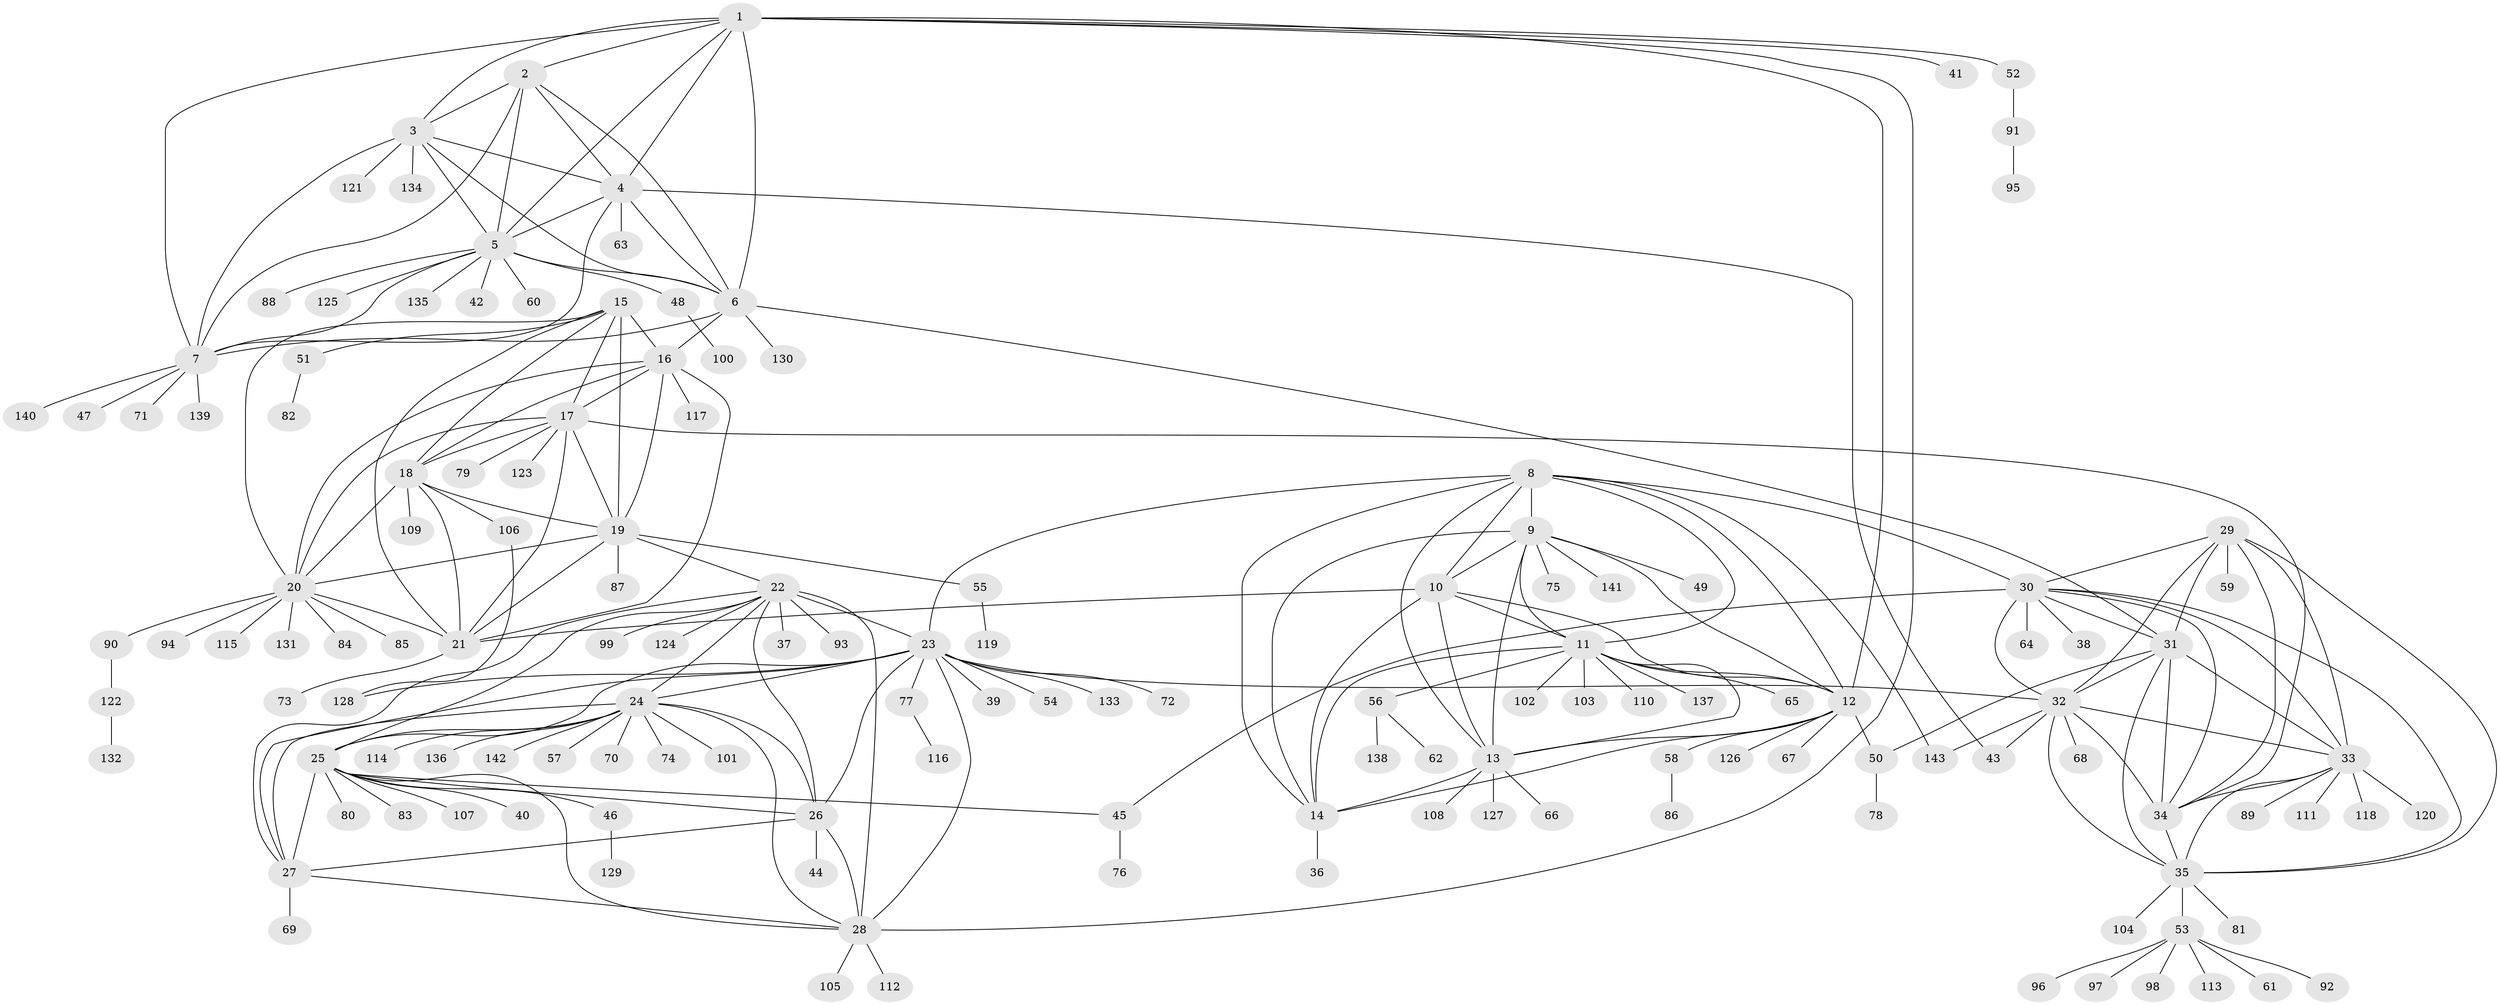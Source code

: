 // Generated by graph-tools (version 1.1) at 2025/15/03/09/25 04:15:45]
// undirected, 143 vertices, 228 edges
graph export_dot {
graph [start="1"]
  node [color=gray90,style=filled];
  1;
  2;
  3;
  4;
  5;
  6;
  7;
  8;
  9;
  10;
  11;
  12;
  13;
  14;
  15;
  16;
  17;
  18;
  19;
  20;
  21;
  22;
  23;
  24;
  25;
  26;
  27;
  28;
  29;
  30;
  31;
  32;
  33;
  34;
  35;
  36;
  37;
  38;
  39;
  40;
  41;
  42;
  43;
  44;
  45;
  46;
  47;
  48;
  49;
  50;
  51;
  52;
  53;
  54;
  55;
  56;
  57;
  58;
  59;
  60;
  61;
  62;
  63;
  64;
  65;
  66;
  67;
  68;
  69;
  70;
  71;
  72;
  73;
  74;
  75;
  76;
  77;
  78;
  79;
  80;
  81;
  82;
  83;
  84;
  85;
  86;
  87;
  88;
  89;
  90;
  91;
  92;
  93;
  94;
  95;
  96;
  97;
  98;
  99;
  100;
  101;
  102;
  103;
  104;
  105;
  106;
  107;
  108;
  109;
  110;
  111;
  112;
  113;
  114;
  115;
  116;
  117;
  118;
  119;
  120;
  121;
  122;
  123;
  124;
  125;
  126;
  127;
  128;
  129;
  130;
  131;
  132;
  133;
  134;
  135;
  136;
  137;
  138;
  139;
  140;
  141;
  142;
  143;
  1 -- 2;
  1 -- 3;
  1 -- 4;
  1 -- 5;
  1 -- 6;
  1 -- 7;
  1 -- 12;
  1 -- 28;
  1 -- 41;
  1 -- 52;
  2 -- 3;
  2 -- 4;
  2 -- 5;
  2 -- 6;
  2 -- 7;
  3 -- 4;
  3 -- 5;
  3 -- 6;
  3 -- 7;
  3 -- 121;
  3 -- 134;
  4 -- 5;
  4 -- 6;
  4 -- 7;
  4 -- 43;
  4 -- 63;
  5 -- 6;
  5 -- 7;
  5 -- 42;
  5 -- 48;
  5 -- 60;
  5 -- 88;
  5 -- 125;
  5 -- 135;
  6 -- 7;
  6 -- 16;
  6 -- 31;
  6 -- 130;
  7 -- 47;
  7 -- 71;
  7 -- 139;
  7 -- 140;
  8 -- 9;
  8 -- 10;
  8 -- 11;
  8 -- 12;
  8 -- 13;
  8 -- 14;
  8 -- 23;
  8 -- 30;
  8 -- 143;
  9 -- 10;
  9 -- 11;
  9 -- 12;
  9 -- 13;
  9 -- 14;
  9 -- 49;
  9 -- 75;
  9 -- 141;
  10 -- 11;
  10 -- 12;
  10 -- 13;
  10 -- 14;
  10 -- 21;
  11 -- 12;
  11 -- 13;
  11 -- 14;
  11 -- 56;
  11 -- 65;
  11 -- 102;
  11 -- 103;
  11 -- 110;
  11 -- 137;
  12 -- 13;
  12 -- 14;
  12 -- 50;
  12 -- 58;
  12 -- 67;
  12 -- 126;
  13 -- 14;
  13 -- 66;
  13 -- 108;
  13 -- 127;
  14 -- 36;
  15 -- 16;
  15 -- 17;
  15 -- 18;
  15 -- 19;
  15 -- 20;
  15 -- 21;
  15 -- 51;
  16 -- 17;
  16 -- 18;
  16 -- 19;
  16 -- 20;
  16 -- 21;
  16 -- 117;
  17 -- 18;
  17 -- 19;
  17 -- 20;
  17 -- 21;
  17 -- 34;
  17 -- 79;
  17 -- 123;
  18 -- 19;
  18 -- 20;
  18 -- 21;
  18 -- 106;
  18 -- 109;
  19 -- 20;
  19 -- 21;
  19 -- 22;
  19 -- 55;
  19 -- 87;
  20 -- 21;
  20 -- 84;
  20 -- 85;
  20 -- 90;
  20 -- 94;
  20 -- 115;
  20 -- 131;
  21 -- 73;
  22 -- 23;
  22 -- 24;
  22 -- 25;
  22 -- 26;
  22 -- 27;
  22 -- 28;
  22 -- 37;
  22 -- 93;
  22 -- 99;
  22 -- 124;
  23 -- 24;
  23 -- 25;
  23 -- 26;
  23 -- 27;
  23 -- 28;
  23 -- 32;
  23 -- 39;
  23 -- 54;
  23 -- 72;
  23 -- 77;
  23 -- 128;
  23 -- 133;
  24 -- 25;
  24 -- 26;
  24 -- 27;
  24 -- 28;
  24 -- 57;
  24 -- 70;
  24 -- 74;
  24 -- 101;
  24 -- 114;
  24 -- 136;
  24 -- 142;
  25 -- 26;
  25 -- 27;
  25 -- 28;
  25 -- 40;
  25 -- 45;
  25 -- 46;
  25 -- 80;
  25 -- 83;
  25 -- 107;
  26 -- 27;
  26 -- 28;
  26 -- 44;
  27 -- 28;
  27 -- 69;
  28 -- 105;
  28 -- 112;
  29 -- 30;
  29 -- 31;
  29 -- 32;
  29 -- 33;
  29 -- 34;
  29 -- 35;
  29 -- 59;
  30 -- 31;
  30 -- 32;
  30 -- 33;
  30 -- 34;
  30 -- 35;
  30 -- 38;
  30 -- 45;
  30 -- 64;
  31 -- 32;
  31 -- 33;
  31 -- 34;
  31 -- 35;
  31 -- 50;
  32 -- 33;
  32 -- 34;
  32 -- 35;
  32 -- 43;
  32 -- 68;
  32 -- 143;
  33 -- 34;
  33 -- 35;
  33 -- 89;
  33 -- 111;
  33 -- 118;
  33 -- 120;
  34 -- 35;
  35 -- 53;
  35 -- 81;
  35 -- 104;
  45 -- 76;
  46 -- 129;
  48 -- 100;
  50 -- 78;
  51 -- 82;
  52 -- 91;
  53 -- 61;
  53 -- 92;
  53 -- 96;
  53 -- 97;
  53 -- 98;
  53 -- 113;
  55 -- 119;
  56 -- 62;
  56 -- 138;
  58 -- 86;
  77 -- 116;
  90 -- 122;
  91 -- 95;
  106 -- 128;
  122 -- 132;
}
